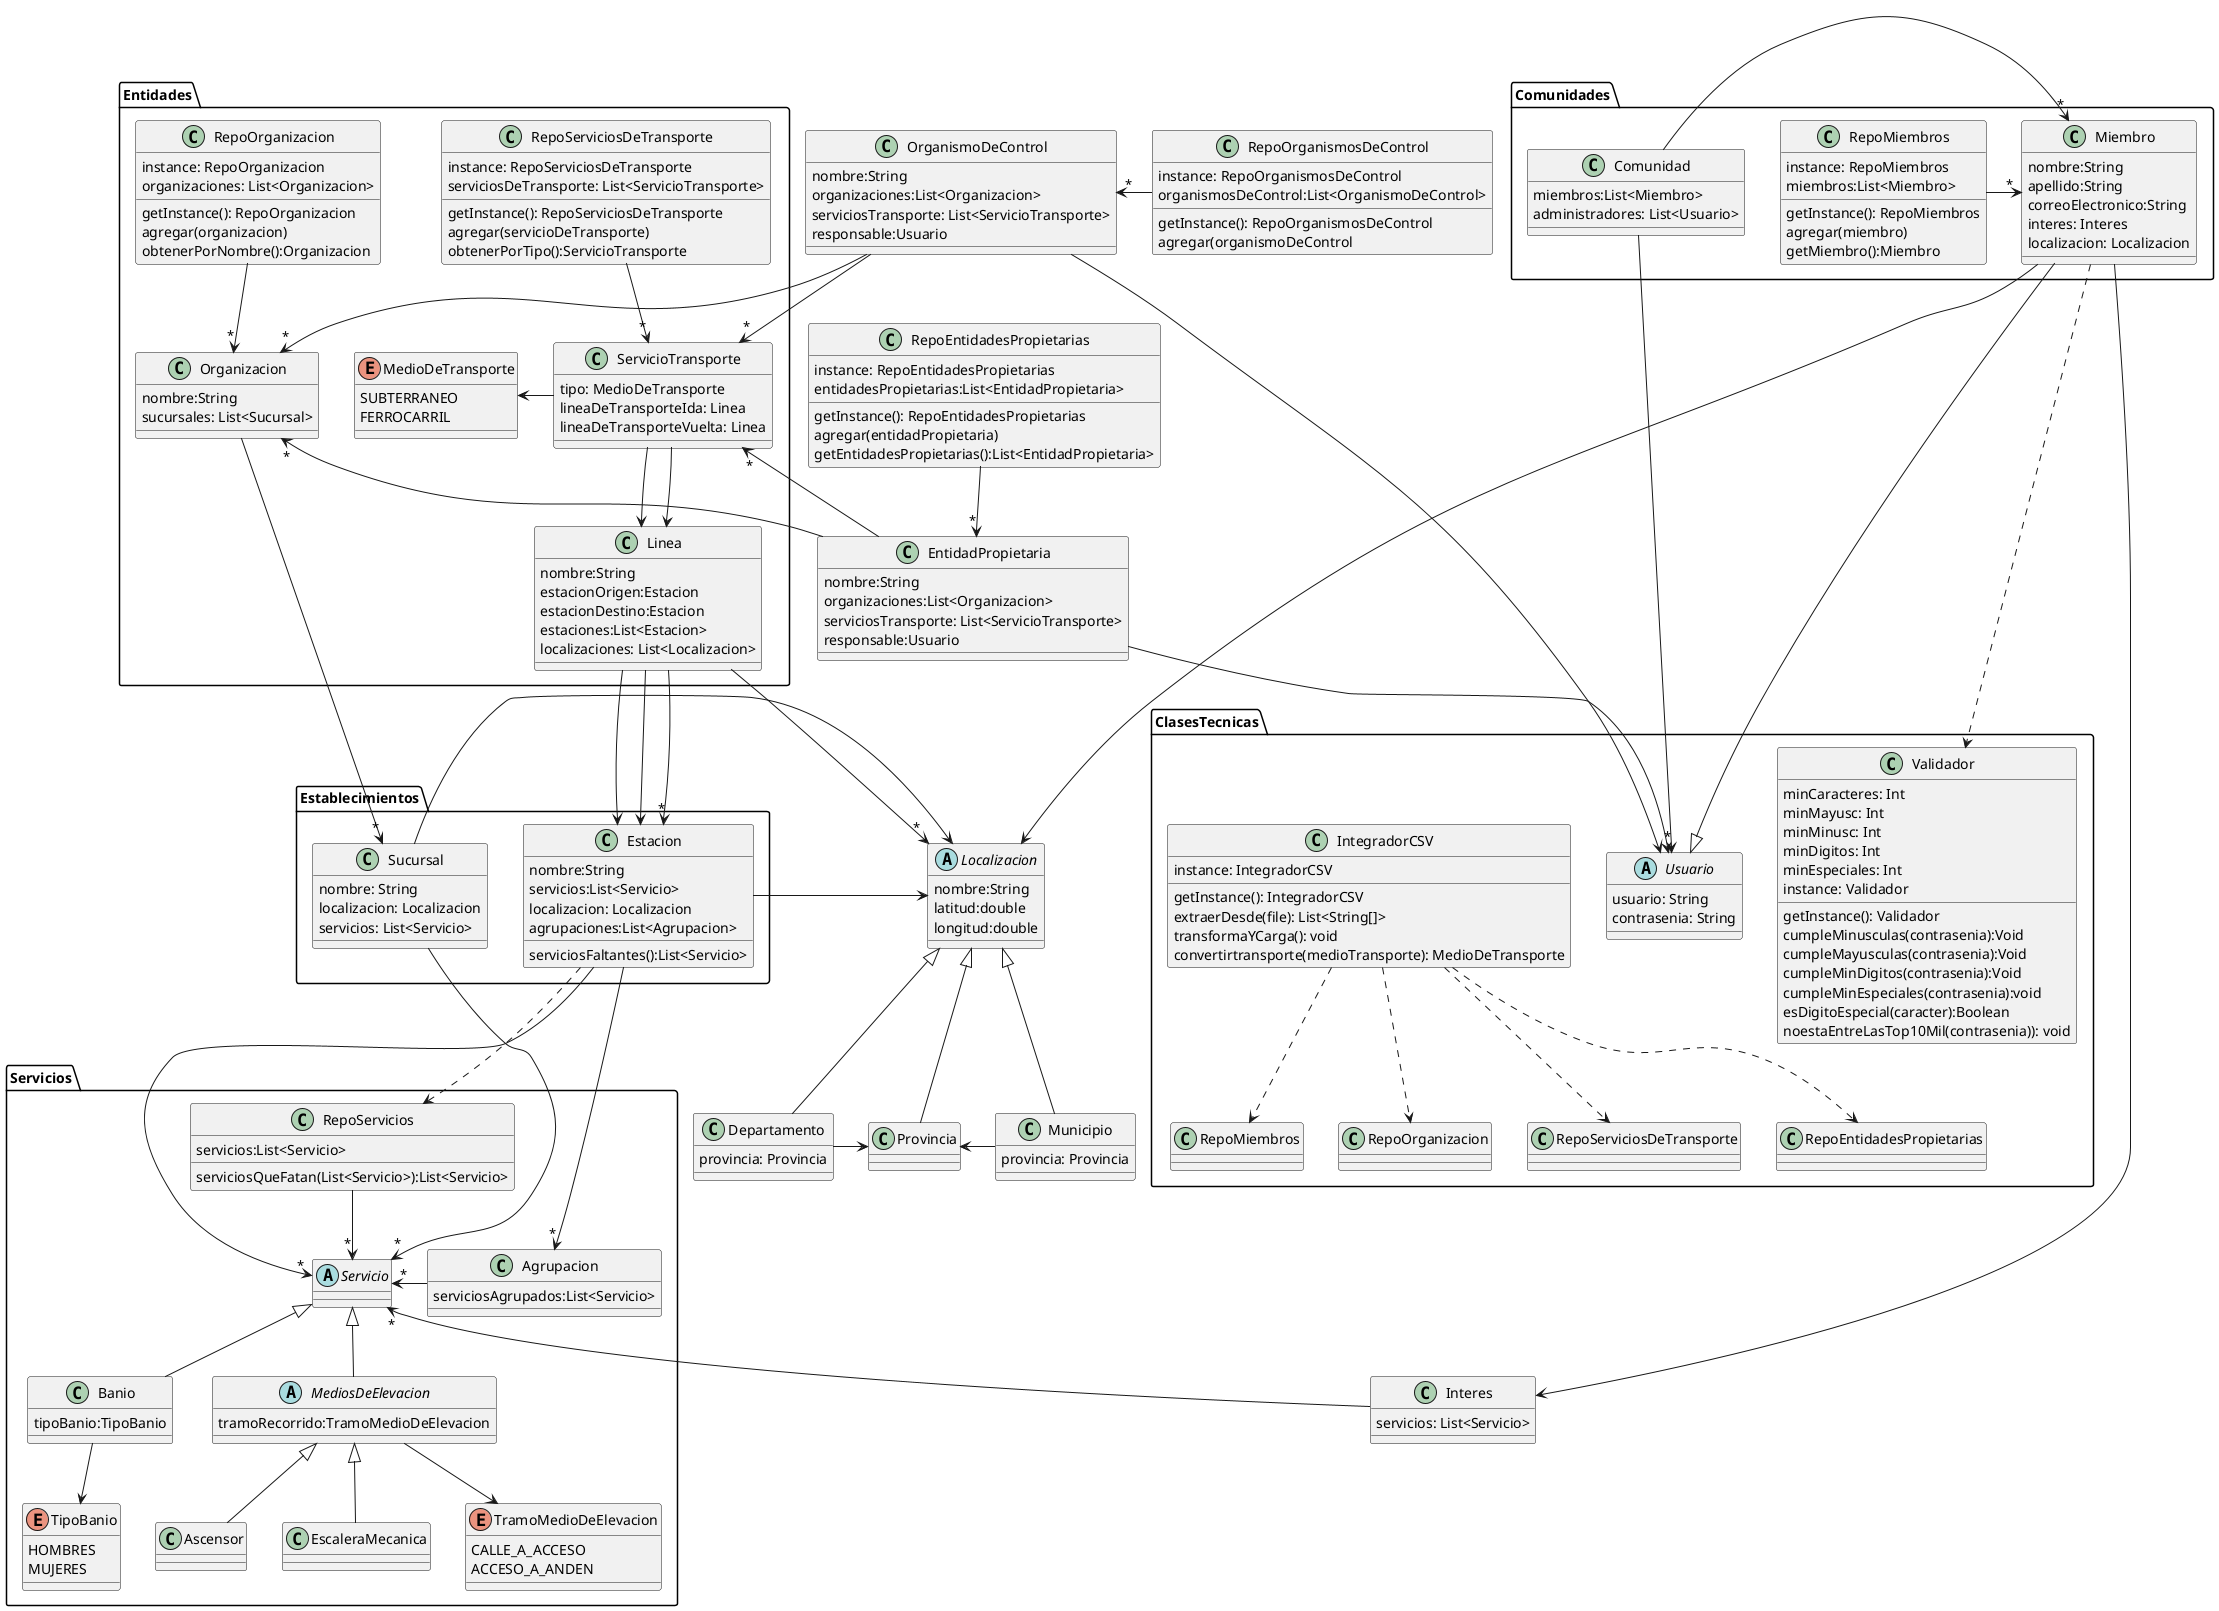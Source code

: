 @startuml
'https://plantuml.com/class-diagram

package Entidades{

    class Organizacion{
        nombre:String
        sucursales: List<Sucursal>
    }

    class RepoOrganizacion{
        instance: RepoOrganizacion
        organizaciones: List<Organizacion>
        getInstance(): RepoOrganizacion
        agregar(organizacion)
        obtenerPorNombre():Organizacion
    }

    class ServicioTransporte{
        tipo: MedioDeTransporte
        lineaDeTransporteIda: Linea
        lineaDeTransporteVuelta: Linea
    }

    class RepoServiciosDeTransporte{
        instance: RepoServiciosDeTransporte
        serviciosDeTransporte: List<ServicioTransporte>
        getInstance(): RepoServiciosDeTransporte
        agregar(servicioDeTransporte)
        obtenerPorTipo():ServicioTransporte
    }

    enum MedioDeTransporte{
        SUBTERRANEO
        FERROCARRIL
    }

    class Linea{
        nombre:String
        estacionOrigen:Estacion
        estacionDestino:Estacion
        estaciones:List<Estacion>
        localizaciones: List<Localizacion>
    }

    ServicioTransporte -left-> MedioDeTransporte
    ServicioTransporte --> Linea
    ServicioTransporte --> Linea
    RepoOrganizacion -->"*" Organizacion
    RepoServiciosDeTransporte -->"*" ServicioTransporte
}

package Establecimientos {

  class Sucursal{
     nombre: String
     localizacion: Localizacion
     servicios: List<Servicio>
  }

  class Estacion{
     nombre:String
     servicios:List<Servicio>
     localizacion: Localizacion
     agrupaciones:List<Agrupacion>
     serviciosFaltantes():List<Servicio>
  }
}


package Servicios {
  class RepoServicios{
      servicios:List<Servicio>
      serviciosQueFatan(List<Servicio>):List<Servicio>
  }
  class Agrupacion{
      serviciosAgrupados:List<Servicio>
  }
  abstract class Servicio{
  }

  abstract class MediosDeElevacion{
    tramoRecorrido:TramoMedioDeElevacion
  }

  enum TramoMedioDeElevacion{
    CALLE_A_ACCESO
    ACCESO_A_ANDEN
  }

  class Ascensor{
  }

  class EscaleraMecanica{
  }

  class Banio{
    tipoBanio:TipoBanio
  }

  enum TipoBanio{
    HOMBRES
    MUJERES
  }

'Relaciones de servicios
    RepoServicios -->"*" Servicio
    Estacion -->"*" Servicio
    Estacion -->"*" Agrupacion
    Agrupacion -right->"*" Servicio
    MediosDeElevacion -up-|> Servicio
    MediosDeElevacion --> TramoMedioDeElevacion
    Ascensor -up-|> MediosDeElevacion
    EscaleraMecanica -up-|> MediosDeElevacion
    Banio -up-|> Servicio
    Banio -down-> TipoBanio
}

package Comunidades{
    class Comunidad{
        miembros:List<Miembro>
        administradores: List<Usuario>
    }
    class Miembro{
        nombre:String
        apellido:String
        correoElectronico:String
        interes: Interes
        localizacion: Localizacion
    }

    class RepoMiembros{
        instance: RepoMiembros
        miembros:List<Miembro>
        getInstance(): RepoMiembros
        agregar(miembro)
        getMiembro():Miembro
    }

    RepoMiembros -right->"*" Miembro
    Comunidad -left->"*" Miembro
}
package ClasesTecnicas{
    abstract class Usuario{
        usuario: String
        contrasenia: String
    }

    class Validador{
        minCaracteres: Int
        minMayusc: Int
        minMinusc: Int
        minDigitos: Int
        minEspeciales: Int
        instance: Validador

        getInstance(): Validador
        cumpleMinusculas(contrasenia):Void
        cumpleMayusculas(contrasenia):Void
        cumpleMinDigitos(contrasenia):Void
        cumpleMinEspeciales(contrasenia):void
        esDigitoEspecial(caracter):Boolean
        noestaEntreLasTop10Mil(contrasenia)): void
    }

      class IntegradorCSV{
            instance: IntegradorCSV
            getInstance(): IntegradorCSV
            extraerDesde(file): List<String[]>
            transformaYCarga(): void
            convertirtransporte(medioTransporte): MedioDeTransporte
        }

      class "RepoOrganizacion" as CopiaRepoOrg{
      }
      class "RepoServiciosDeTransporte" as CopiaRepoTransporte{
      }
      class "RepoMiembros" as CopiaRepoMiembros{
      }
      class "RepoEntidadesPropietarias" as CopiaRepoEntidadesPropietarias{
      }

    IntegradorCSV .down.> CopiaRepoOrg
    IntegradorCSV .down.> CopiaRepoTransporte
    IntegradorCSV .down.> CopiaRepoMiembros
    IntegradorCSV .down.> CopiaRepoEntidadesPropietarias
    Miembro-down---|>Usuario
    Miembro ....> Validador
    Comunidad -->"*" Usuario
}


class EntidadPropietaria{
    nombre:String
    organizaciones:List<Organizacion>
    serviciosTransporte: List<ServicioTransporte>
    responsable:Usuario
}

class RepoEntidadesPropietarias{
    instance: RepoEntidadesPropietarias
    entidadesPropietarias:List<EntidadPropietaria>

    getInstance(): RepoEntidadesPropietarias
    agregar(entidadPropietaria)
    getEntidadesPropietarias():List<EntidadPropietaria>
}

class OrganismoDeControl{
    nombre:String
    organizaciones:List<Organizacion>
    serviciosTransporte: List<ServicioTransporte>
    responsable:Usuario
}

class RepoOrganismosDeControl{
    instance: RepoOrganismosDeControl
    organismosDeControl:List<OrganismoDeControl>

    getInstance(): RepoOrganismosDeControl
    agregar(organismoDeControl
}

class Interes{
    servicios: List<Servicio>
}

abstract class Localizacion {
    nombre:String
    latitud:double
    longitud:double
}

class Municipio{
    provincia: Provincia
}

class Provincia{}

class Departamento{
    provincia: Provincia
}

Miembro-up->Localizacion
Municipio-up-|>Localizacion
Provincia-up-|>Localizacion
Departamento-up-|>Localizacion
Municipio-left->Provincia
Departamento-right->Provincia

Linea-right->"*"Localizacion
Sucursal-right->Localizacion
Sucursal-->"*"Servicio
Estacion------>Localizacion

Miembro-->Interes
Interes-up->"*"Servicio

EntidadPropietaria-up->"*"Organizacion
EntidadPropietaria-->"*"ServicioTransporte
EntidadPropietaria-down->Usuario
OrganismoDeControl-->"*"Organizacion
OrganismoDeControl-->"*"ServicioTransporte
OrganismoDeControl-up---->Usuario

RepoEntidadesPropietarias-down->"*"EntidadPropietaria
RepoOrganismosDeControl-left->"*"OrganismoDeControl

Estacion..>RepoServicios
Organizacion -->"*" Sucursal
Linea --> Estacion
Linea --> Estacion
Linea -->"*" Estacion

@enduml